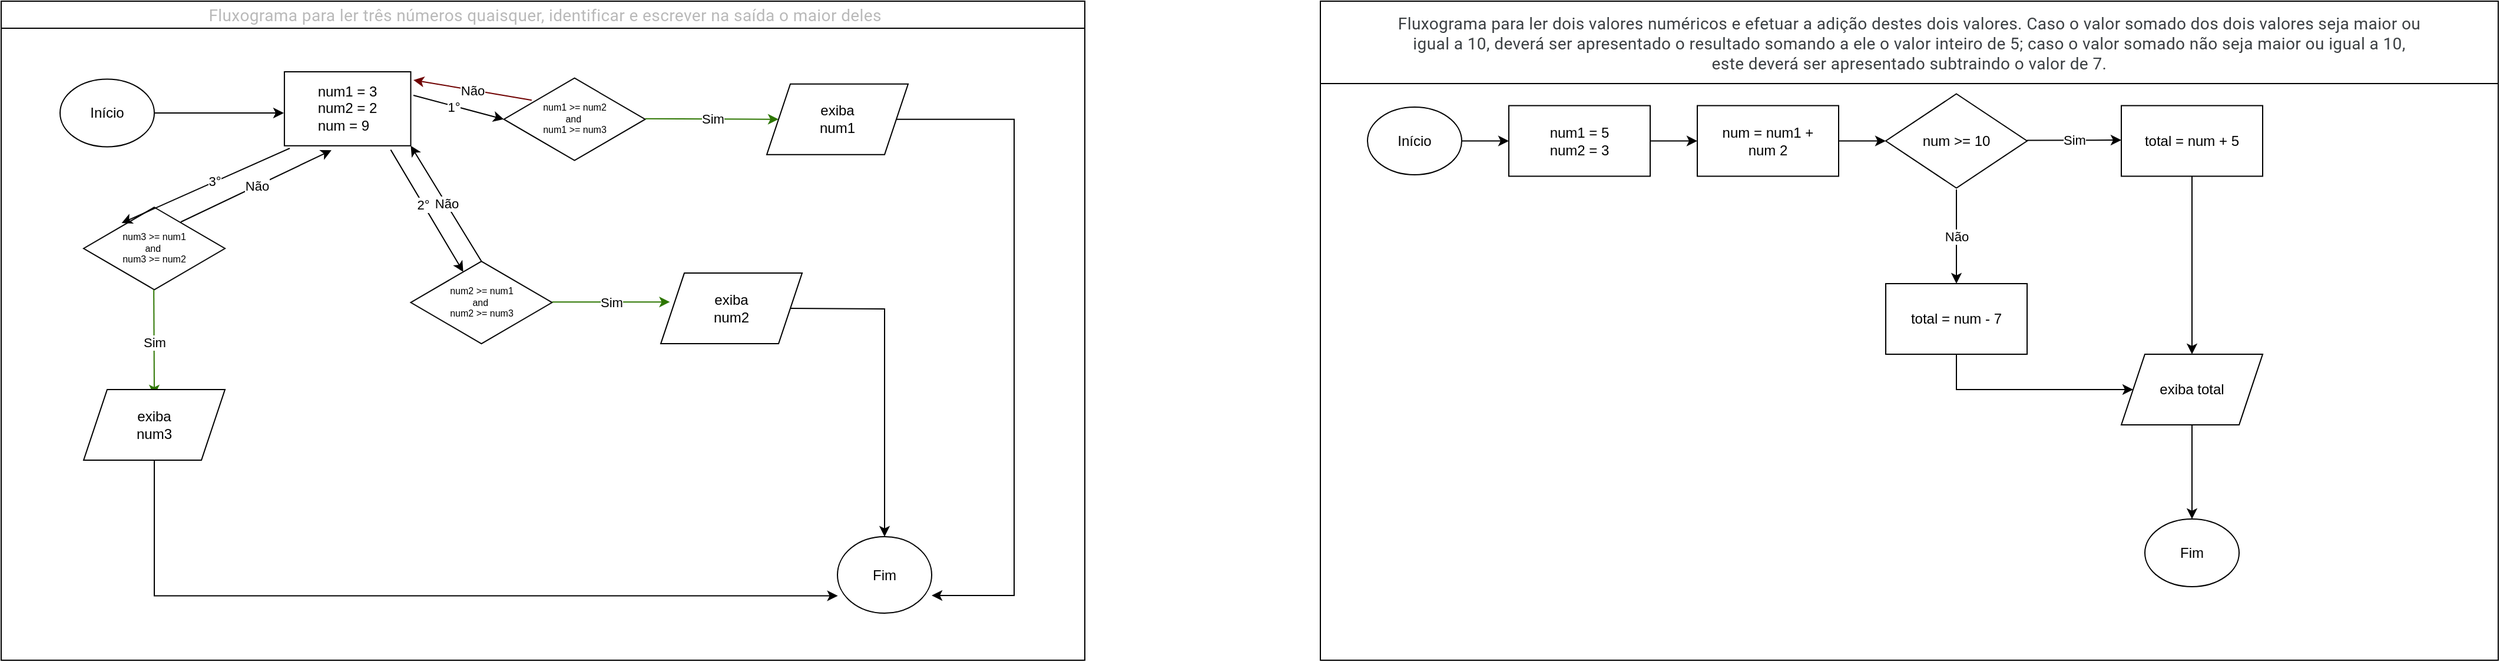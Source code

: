 <mxfile version="26.2.7">
  <diagram name="Page-1" id="74e2e168-ea6b-b213-b513-2b3c1d86103e">
    <mxGraphModel dx="3453" dy="2750" grid="1" gridSize="10" guides="1" tooltips="1" connect="1" arrows="1" fold="1" page="1" pageScale="1" pageWidth="1100" pageHeight="850" background="none" math="0" shadow="0">
      <root>
        <mxCell id="0" />
        <mxCell id="1" parent="0" />
        <mxCell id="UFvfOa0gocDv29ARBhqc-4" value="&lt;span style=&quot;font-family: Roboto, Arial, sans-serif; font-size: 14px; font-weight: 400; letter-spacing: 0.2px; text-align: start;&quot;&gt;&lt;font style=&quot;color: light-dark(rgb(185, 185, 185), rgb(255, 247, 238));&quot;&gt;&amp;nbsp;Fluxograma para ler três números&amp;nbsp;quaisquer, identificar e escrever na saída o maior deles&lt;/font&gt;&lt;/span&gt;" style="swimlane;whiteSpace=wrap;html=1;startSize=23;" parent="1" vertex="1">
          <mxGeometry x="40" y="-800" width="920" height="560" as="geometry" />
        </mxCell>
        <mxCell id="UFvfOa0gocDv29ARBhqc-13" style="edgeStyle=orthogonalEdgeStyle;rounded=0;orthogonalLoop=1;jettySize=auto;html=1;exitX=1;exitY=0.5;exitDx=0;exitDy=0;" parent="UFvfOa0gocDv29ARBhqc-4" source="UFvfOa0gocDv29ARBhqc-6" edge="1">
          <mxGeometry relative="1" as="geometry">
            <mxPoint x="240.0" y="95" as="targetPoint" />
          </mxGeometry>
        </mxCell>
        <mxCell id="UFvfOa0gocDv29ARBhqc-6" value="" style="ellipse;whiteSpace=wrap;html=1;" parent="UFvfOa0gocDv29ARBhqc-4" vertex="1">
          <mxGeometry x="50" y="66.25" width="80" height="57.5" as="geometry" />
        </mxCell>
        <mxCell id="UFvfOa0gocDv29ARBhqc-7" value="Início" style="text;html=1;align=center;verticalAlign=middle;whiteSpace=wrap;rounded=0;" parent="UFvfOa0gocDv29ARBhqc-4" vertex="1">
          <mxGeometry x="60" y="80" width="60" height="30" as="geometry" />
        </mxCell>
        <mxCell id="UFvfOa0gocDv29ARBhqc-8" value="" style="ellipse;whiteSpace=wrap;html=1;" parent="UFvfOa0gocDv29ARBhqc-4" vertex="1">
          <mxGeometry x="710" y="455" width="80" height="65" as="geometry" />
        </mxCell>
        <mxCell id="UFvfOa0gocDv29ARBhqc-9" value="Fim" style="text;html=1;align=center;verticalAlign=middle;whiteSpace=wrap;rounded=0;" parent="UFvfOa0gocDv29ARBhqc-4" vertex="1">
          <mxGeometry x="720" y="472.5" width="60" height="30" as="geometry" />
        </mxCell>
        <mxCell id="UFvfOa0gocDv29ARBhqc-15" value="" style="rhombus;whiteSpace=wrap;html=1;" parent="UFvfOa0gocDv29ARBhqc-4" vertex="1">
          <mxGeometry x="426.78" y="65.35" width="120" height="70" as="geometry" />
        </mxCell>
        <mxCell id="UFvfOa0gocDv29ARBhqc-16" value="" style="rhombus;whiteSpace=wrap;html=1;" parent="UFvfOa0gocDv29ARBhqc-4" vertex="1">
          <mxGeometry x="347.73" y="221.03" width="120" height="70" as="geometry" />
        </mxCell>
        <mxCell id="UFvfOa0gocDv29ARBhqc-27" value="" style="rhombus;whiteSpace=wrap;html=1;" parent="UFvfOa0gocDv29ARBhqc-4" vertex="1">
          <mxGeometry x="70" y="175.12" width="120" height="70" as="geometry" />
        </mxCell>
        <mxCell id="UFvfOa0gocDv29ARBhqc-28" value="num1 &amp;gt;= num2&lt;div&gt;and&amp;nbsp;&lt;/div&gt;&lt;div&gt;num1 &amp;gt;= num3&lt;/div&gt;" style="text;html=1;align=center;verticalAlign=middle;whiteSpace=wrap;rounded=0;fontSize=8;" parent="UFvfOa0gocDv29ARBhqc-4" vertex="1">
          <mxGeometry x="441.78" y="77.85" width="90" height="45" as="geometry" />
        </mxCell>
        <mxCell id="UFvfOa0gocDv29ARBhqc-29" value="num2 &amp;gt;= num1&lt;div&gt;and&amp;nbsp;&lt;/div&gt;&lt;div&gt;num2 &amp;gt;= num3&lt;/div&gt;" style="text;html=1;align=center;verticalAlign=middle;whiteSpace=wrap;rounded=0;fontSize=8;" parent="UFvfOa0gocDv29ARBhqc-4" vertex="1">
          <mxGeometry x="362.73" y="233.53" width="90" height="45" as="geometry" />
        </mxCell>
        <mxCell id="UFvfOa0gocDv29ARBhqc-30" value="num3 &amp;gt;= num1&lt;div&gt;and&amp;nbsp;&lt;/div&gt;&lt;div&gt;num3 &amp;gt;= num2&lt;/div&gt;" style="text;html=1;align=center;verticalAlign=middle;whiteSpace=wrap;rounded=0;fontSize=8;" parent="UFvfOa0gocDv29ARBhqc-4" vertex="1">
          <mxGeometry x="85" y="187.62" width="90" height="45" as="geometry" />
        </mxCell>
        <mxCell id="UFvfOa0gocDv29ARBhqc-32" value="" style="endArrow=classic;html=1;rounded=0;fillColor=#a20025;strokeColor=light-dark(#6F0000,#FF3333);exitX=0.197;exitY=0.268;exitDx=0;exitDy=0;exitPerimeter=0;" parent="UFvfOa0gocDv29ARBhqc-4" source="UFvfOa0gocDv29ARBhqc-15" edge="1">
          <mxGeometry relative="1" as="geometry">
            <mxPoint x="446.92" y="61.61" as="sourcePoint" />
            <mxPoint x="350" y="67" as="targetPoint" />
            <Array as="points" />
          </mxGeometry>
        </mxCell>
        <mxCell id="UFvfOa0gocDv29ARBhqc-33" value="Não" style="edgeLabel;resizable=0;html=1;;align=center;verticalAlign=middle;" parent="UFvfOa0gocDv29ARBhqc-32" connectable="0" vertex="1">
          <mxGeometry relative="1" as="geometry" />
        </mxCell>
        <mxCell id="UFvfOa0gocDv29ARBhqc-36" value="&lt;div&gt;&lt;br&gt;&lt;/div&gt;" style="edgeLabel;html=1;align=center;verticalAlign=middle;resizable=0;points=[];" parent="UFvfOa0gocDv29ARBhqc-32" vertex="1" connectable="0">
          <mxGeometry x="0.043" y="2" relative="1" as="geometry">
            <mxPoint x="37" y="5" as="offset" />
          </mxGeometry>
        </mxCell>
        <mxCell id="UFvfOa0gocDv29ARBhqc-37" value="" style="endArrow=classic;html=1;rounded=0;entryX=0;entryY=0.5;entryDx=0;entryDy=0;" parent="UFvfOa0gocDv29ARBhqc-4" target="UFvfOa0gocDv29ARBhqc-15" edge="1">
          <mxGeometry relative="1" as="geometry">
            <mxPoint x="350" y="80" as="sourcePoint" />
            <mxPoint x="410" y="79" as="targetPoint" />
          </mxGeometry>
        </mxCell>
        <mxCell id="UFvfOa0gocDv29ARBhqc-39" value="1°" style="edgeLabel;html=1;align=center;verticalAlign=middle;resizable=0;points=[];" parent="UFvfOa0gocDv29ARBhqc-37" vertex="1" connectable="0">
          <mxGeometry x="-0.107" y="-1" relative="1" as="geometry">
            <mxPoint as="offset" />
          </mxGeometry>
        </mxCell>
        <mxCell id="UFvfOa0gocDv29ARBhqc-42" value="" style="endArrow=classic;html=1;rounded=0;exitX=0.839;exitY=1.02;exitDx=0;exitDy=0;exitPerimeter=0;" parent="UFvfOa0gocDv29ARBhqc-4" target="UFvfOa0gocDv29ARBhqc-16" edge="1">
          <mxGeometry relative="1" as="geometry">
            <mxPoint x="330.68" y="126.2" as="sourcePoint" />
            <mxPoint x="390" y="123" as="targetPoint" />
            <Array as="points" />
          </mxGeometry>
        </mxCell>
        <mxCell id="UFvfOa0gocDv29ARBhqc-43" value="2°" style="edgeLabel;html=1;align=center;verticalAlign=middle;resizable=0;points=[];" parent="UFvfOa0gocDv29ARBhqc-42" vertex="1" connectable="0">
          <mxGeometry x="-0.107" y="-1" relative="1" as="geometry">
            <mxPoint as="offset" />
          </mxGeometry>
        </mxCell>
        <mxCell id="UFvfOa0gocDv29ARBhqc-47" value="" style="endArrow=classic;html=1;rounded=0;entryX=0.269;entryY=0.192;entryDx=0;entryDy=0;entryPerimeter=0;" parent="UFvfOa0gocDv29ARBhqc-4" target="UFvfOa0gocDv29ARBhqc-27" edge="1">
          <mxGeometry relative="1" as="geometry">
            <mxPoint x="245" y="125" as="sourcePoint" />
            <mxPoint x="335" y="199" as="targetPoint" />
            <Array as="points" />
          </mxGeometry>
        </mxCell>
        <mxCell id="UFvfOa0gocDv29ARBhqc-48" value="3°" style="edgeLabel;html=1;align=center;verticalAlign=middle;resizable=0;points=[];" parent="UFvfOa0gocDv29ARBhqc-47" vertex="1" connectable="0">
          <mxGeometry x="-0.107" y="-1" relative="1" as="geometry">
            <mxPoint as="offset" />
          </mxGeometry>
        </mxCell>
        <mxCell id="UFvfOa0gocDv29ARBhqc-50" value="" style="endArrow=classic;html=1;rounded=0;fillColor=#60a917;strokeColor=#2D7600;entryX=0;entryY=0.5;entryDx=0;entryDy=0;" parent="UFvfOa0gocDv29ARBhqc-4" edge="1" target="UFvfOa0gocDv29ARBhqc-73">
          <mxGeometry relative="1" as="geometry">
            <mxPoint x="546.78" y="99.93" as="sourcePoint" />
            <mxPoint x="646.78" y="99.93" as="targetPoint" />
          </mxGeometry>
        </mxCell>
        <mxCell id="UFvfOa0gocDv29ARBhqc-51" value="Sim" style="edgeLabel;resizable=0;html=1;;align=center;verticalAlign=middle;" parent="UFvfOa0gocDv29ARBhqc-50" connectable="0" vertex="1">
          <mxGeometry relative="1" as="geometry" />
        </mxCell>
        <mxCell id="UFvfOa0gocDv29ARBhqc-53" value="" style="endArrow=classic;html=1;rounded=0;entryX=1;entryY=1;entryDx=0;entryDy=0;exitX=0.5;exitY=0;exitDx=0;exitDy=0;strokeColor=light-dark(#000000,#FF3333);" parent="UFvfOa0gocDv29ARBhqc-4" source="UFvfOa0gocDv29ARBhqc-16" target="wZkj38R6PT5TZQeugZxY-4" edge="1">
          <mxGeometry relative="1" as="geometry">
            <mxPoint x="480" y="187.5" as="sourcePoint" />
            <mxPoint x="336.154" y="106.538" as="targetPoint" />
            <Array as="points" />
          </mxGeometry>
        </mxCell>
        <mxCell id="UFvfOa0gocDv29ARBhqc-54" value="Não" style="edgeLabel;resizable=0;html=1;;align=center;verticalAlign=middle;" parent="UFvfOa0gocDv29ARBhqc-53" connectable="0" vertex="1">
          <mxGeometry relative="1" as="geometry" />
        </mxCell>
        <mxCell id="UFvfOa0gocDv29ARBhqc-55" value="&lt;div&gt;&lt;br&gt;&lt;/div&gt;" style="edgeLabel;html=1;align=center;verticalAlign=middle;resizable=0;points=[];" parent="UFvfOa0gocDv29ARBhqc-53" vertex="1" connectable="0">
          <mxGeometry x="0.043" y="2" relative="1" as="geometry">
            <mxPoint as="offset" />
          </mxGeometry>
        </mxCell>
        <mxCell id="UFvfOa0gocDv29ARBhqc-57" value="" style="endArrow=classic;html=1;rounded=0;fillColor=#60a917;strokeColor=#2D7600;" parent="UFvfOa0gocDv29ARBhqc-4" edge="1">
          <mxGeometry relative="1" as="geometry">
            <mxPoint x="467.73" y="255.61" as="sourcePoint" />
            <mxPoint x="567.73" y="255.61" as="targetPoint" />
          </mxGeometry>
        </mxCell>
        <mxCell id="UFvfOa0gocDv29ARBhqc-58" value="Sim" style="edgeLabel;resizable=0;html=1;;align=center;verticalAlign=middle;" parent="UFvfOa0gocDv29ARBhqc-57" connectable="0" vertex="1">
          <mxGeometry relative="1" as="geometry" />
        </mxCell>
        <mxCell id="UFvfOa0gocDv29ARBhqc-59" value="" style="endArrow=classic;html=1;rounded=0;entryX=0.42;entryY=1.028;entryDx=0;entryDy=0;exitX=0.75;exitY=0;exitDx=0;exitDy=0;strokeColor=light-dark(#000000,#FF3333);entryPerimeter=0;" parent="UFvfOa0gocDv29ARBhqc-4" source="UFvfOa0gocDv29ARBhqc-30" edge="1">
          <mxGeometry relative="1" as="geometry">
            <mxPoint x="400" y="205" as="sourcePoint" />
            <mxPoint x="280.4" y="126.68" as="targetPoint" />
            <Array as="points" />
          </mxGeometry>
        </mxCell>
        <mxCell id="UFvfOa0gocDv29ARBhqc-60" value="Não" style="edgeLabel;resizable=0;html=1;;align=center;verticalAlign=middle;" parent="UFvfOa0gocDv29ARBhqc-59" connectable="0" vertex="1">
          <mxGeometry relative="1" as="geometry" />
        </mxCell>
        <mxCell id="UFvfOa0gocDv29ARBhqc-61" value="&lt;div&gt;&lt;br&gt;&lt;/div&gt;" style="edgeLabel;html=1;align=center;verticalAlign=middle;resizable=0;points=[];" parent="UFvfOa0gocDv29ARBhqc-59" vertex="1" connectable="0">
          <mxGeometry x="0.043" y="2" relative="1" as="geometry">
            <mxPoint as="offset" />
          </mxGeometry>
        </mxCell>
        <mxCell id="UFvfOa0gocDv29ARBhqc-62" value="" style="endArrow=classic;html=1;rounded=0;fillColor=#60a917;strokeColor=#2D7600;entryX=0.5;entryY=0.083;entryDx=0;entryDy=0;entryPerimeter=0;" parent="UFvfOa0gocDv29ARBhqc-4" target="UFvfOa0gocDv29ARBhqc-67" edge="1">
          <mxGeometry relative="1" as="geometry">
            <mxPoint x="129.58" y="245.12" as="sourcePoint" />
            <mxPoint x="130" y="335.12" as="targetPoint" />
          </mxGeometry>
        </mxCell>
        <mxCell id="UFvfOa0gocDv29ARBhqc-63" value="Sim" style="edgeLabel;resizable=0;html=1;;align=center;verticalAlign=middle;" parent="UFvfOa0gocDv29ARBhqc-62" connectable="0" vertex="1">
          <mxGeometry relative="1" as="geometry" />
        </mxCell>
        <mxCell id="UFvfOa0gocDv29ARBhqc-67" value="" style="shape=parallelogram;perimeter=parallelogramPerimeter;whiteSpace=wrap;html=1;fixedSize=1;" parent="UFvfOa0gocDv29ARBhqc-4" vertex="1">
          <mxGeometry x="70" y="330" width="120" height="60" as="geometry" />
        </mxCell>
        <mxCell id="UFvfOa0gocDv29ARBhqc-69" value="exiba num3" style="text;html=1;align=center;verticalAlign=middle;whiteSpace=wrap;rounded=0;" parent="UFvfOa0gocDv29ARBhqc-4" vertex="1">
          <mxGeometry x="100" y="345" width="60" height="30" as="geometry" />
        </mxCell>
        <mxCell id="UFvfOa0gocDv29ARBhqc-70" value="" style="shape=parallelogram;perimeter=parallelogramPerimeter;whiteSpace=wrap;html=1;fixedSize=1;" parent="UFvfOa0gocDv29ARBhqc-4" vertex="1">
          <mxGeometry x="560" y="231.03" width="120" height="60" as="geometry" />
        </mxCell>
        <mxCell id="UFvfOa0gocDv29ARBhqc-76" style="edgeStyle=orthogonalEdgeStyle;rounded=0;orthogonalLoop=1;jettySize=auto;html=1;" parent="UFvfOa0gocDv29ARBhqc-4" target="UFvfOa0gocDv29ARBhqc-8" edge="1">
          <mxGeometry relative="1" as="geometry">
            <mxPoint x="670" y="261" as="sourcePoint" />
          </mxGeometry>
        </mxCell>
        <mxCell id="UFvfOa0gocDv29ARBhqc-71" value="exiba num2" style="text;html=1;align=center;verticalAlign=middle;whiteSpace=wrap;rounded=0;" parent="UFvfOa0gocDv29ARBhqc-4" vertex="1">
          <mxGeometry x="590" y="246.03" width="60" height="30" as="geometry" />
        </mxCell>
        <mxCell id="UFvfOa0gocDv29ARBhqc-73" value="" style="shape=parallelogram;perimeter=parallelogramPerimeter;whiteSpace=wrap;html=1;fixedSize=1;" parent="UFvfOa0gocDv29ARBhqc-4" vertex="1">
          <mxGeometry x="650" y="70.35" width="120" height="60" as="geometry" />
        </mxCell>
        <mxCell id="UFvfOa0gocDv29ARBhqc-74" value="exiba num1" style="text;html=1;align=center;verticalAlign=middle;whiteSpace=wrap;rounded=0;" parent="UFvfOa0gocDv29ARBhqc-4" vertex="1">
          <mxGeometry x="680" y="85.0" width="60" height="30" as="geometry" />
        </mxCell>
        <mxCell id="UFvfOa0gocDv29ARBhqc-75" style="edgeStyle=orthogonalEdgeStyle;rounded=0;orthogonalLoop=1;jettySize=auto;html=1;exitX=0.5;exitY=1;exitDx=0;exitDy=0;entryX=0.004;entryY=0.773;entryDx=0;entryDy=0;entryPerimeter=0;" parent="UFvfOa0gocDv29ARBhqc-4" source="UFvfOa0gocDv29ARBhqc-67" target="UFvfOa0gocDv29ARBhqc-8" edge="1">
          <mxGeometry relative="1" as="geometry" />
        </mxCell>
        <mxCell id="UFvfOa0gocDv29ARBhqc-77" style="edgeStyle=orthogonalEdgeStyle;rounded=0;orthogonalLoop=1;jettySize=auto;html=1;exitX=1;exitY=0.5;exitDx=0;exitDy=0;entryX=1;entryY=0.769;entryDx=0;entryDy=0;entryPerimeter=0;" parent="UFvfOa0gocDv29ARBhqc-4" source="UFvfOa0gocDv29ARBhqc-73" target="UFvfOa0gocDv29ARBhqc-8" edge="1">
          <mxGeometry relative="1" as="geometry">
            <Array as="points">
              <mxPoint x="860" y="100" />
              <mxPoint x="860" y="505" />
            </Array>
          </mxGeometry>
        </mxCell>
        <mxCell id="wZkj38R6PT5TZQeugZxY-4" value="" style="rounded=0;whiteSpace=wrap;html=1;" vertex="1" parent="UFvfOa0gocDv29ARBhqc-4">
          <mxGeometry x="240.46" y="60" width="107.27" height="62.85" as="geometry" />
        </mxCell>
        <mxCell id="wZkj38R6PT5TZQeugZxY-6" value="&lt;span style=&quot;text-align: left;&quot;&gt;num1 = 3&lt;/span&gt;&lt;div style=&quot;text-align: left;&quot;&gt;num2 = 2&lt;/div&gt;&lt;div style=&quot;text-align: left;&quot;&gt;&lt;span style=&quot;background-color: transparent; color: light-dark(rgb(0, 0, 0), rgb(255, 255, 255));&quot;&gt;num = 9&lt;/span&gt;&lt;/div&gt;" style="text;html=1;align=center;verticalAlign=middle;whiteSpace=wrap;rounded=0;" vertex="1" parent="UFvfOa0gocDv29ARBhqc-4">
          <mxGeometry x="264.09" y="76.43" width="60" height="30" as="geometry" />
        </mxCell>
        <mxCell id="UFvfOa0gocDv29ARBhqc-81" value="" style="swimlane;whiteSpace=wrap;html=1;startSize=70;" parent="1" vertex="1">
          <mxGeometry x="1160" y="-800" width="1000" height="560" as="geometry" />
        </mxCell>
        <mxCell id="UFvfOa0gocDv29ARBhqc-82" value="&lt;span style=&quot;color: rgb(60, 64, 67); font-family: Roboto, Arial, sans-serif; font-size: 14px; letter-spacing: 0.2px; text-align: start;&quot;&gt;Fluxograma para ler dois valores numéricos&amp;nbsp;e efetuar a adição destes dois valores. Caso o valor somado dos dois valores&amp;nbsp;seja maior ou igual a 10, deverá ser apresentado o resultado somando a ele o&amp;nbsp;valor inteiro de 5; caso o valor somado não seja maior ou igual a 10, este&amp;nbsp;deverá ser apresentado subtraindo o valor de 7.&lt;/span&gt;" style="text;html=1;align=center;verticalAlign=middle;whiteSpace=wrap;rounded=0;" parent="UFvfOa0gocDv29ARBhqc-81" vertex="1">
          <mxGeometry x="50" y="6.25" width="900" height="60" as="geometry" />
        </mxCell>
        <mxCell id="wZkj38R6PT5TZQeugZxY-32" style="edgeStyle=orthogonalEdgeStyle;rounded=0;orthogonalLoop=1;jettySize=auto;html=1;exitX=1;exitY=0.5;exitDx=0;exitDy=0;entryX=0;entryY=0.5;entryDx=0;entryDy=0;" edge="1" parent="UFvfOa0gocDv29ARBhqc-81" source="wZkj38R6PT5TZQeugZxY-1" target="wZkj38R6PT5TZQeugZxY-8">
          <mxGeometry relative="1" as="geometry" />
        </mxCell>
        <mxCell id="wZkj38R6PT5TZQeugZxY-1" value="" style="ellipse;whiteSpace=wrap;html=1;" vertex="1" parent="UFvfOa0gocDv29ARBhqc-81">
          <mxGeometry x="40" y="90" width="80" height="57.5" as="geometry" />
        </mxCell>
        <mxCell id="wZkj38R6PT5TZQeugZxY-2" value="Início" style="text;html=1;align=center;verticalAlign=middle;whiteSpace=wrap;rounded=0;" vertex="1" parent="UFvfOa0gocDv29ARBhqc-81">
          <mxGeometry x="50" y="103.75" width="60" height="30" as="geometry" />
        </mxCell>
        <mxCell id="wZkj38R6PT5TZQeugZxY-31" style="edgeStyle=orthogonalEdgeStyle;rounded=0;orthogonalLoop=1;jettySize=auto;html=1;exitX=1;exitY=0.5;exitDx=0;exitDy=0;entryX=0;entryY=0.5;entryDx=0;entryDy=0;" edge="1" parent="UFvfOa0gocDv29ARBhqc-81" source="wZkj38R6PT5TZQeugZxY-8" target="wZkj38R6PT5TZQeugZxY-10">
          <mxGeometry relative="1" as="geometry" />
        </mxCell>
        <mxCell id="wZkj38R6PT5TZQeugZxY-8" value="" style="rounded=0;whiteSpace=wrap;html=1;" vertex="1" parent="UFvfOa0gocDv29ARBhqc-81">
          <mxGeometry x="160" y="88.75" width="120" height="60" as="geometry" />
        </mxCell>
        <mxCell id="wZkj38R6PT5TZQeugZxY-9" value="num1 = 5&lt;div&gt;num2 = 3&lt;/div&gt;" style="text;html=1;align=center;verticalAlign=middle;whiteSpace=wrap;rounded=0;" vertex="1" parent="UFvfOa0gocDv29ARBhqc-81">
          <mxGeometry x="190" y="103.75" width="60" height="30" as="geometry" />
        </mxCell>
        <mxCell id="wZkj38R6PT5TZQeugZxY-30" style="edgeStyle=orthogonalEdgeStyle;rounded=0;orthogonalLoop=1;jettySize=auto;html=1;exitX=1;exitY=0.5;exitDx=0;exitDy=0;entryX=0;entryY=0.5;entryDx=0;entryDy=0;" edge="1" parent="UFvfOa0gocDv29ARBhqc-81" source="wZkj38R6PT5TZQeugZxY-10" target="wZkj38R6PT5TZQeugZxY-12">
          <mxGeometry relative="1" as="geometry" />
        </mxCell>
        <mxCell id="wZkj38R6PT5TZQeugZxY-10" value="" style="rounded=0;whiteSpace=wrap;html=1;" vertex="1" parent="UFvfOa0gocDv29ARBhqc-81">
          <mxGeometry x="320" y="88.75" width="120" height="60" as="geometry" />
        </mxCell>
        <mxCell id="wZkj38R6PT5TZQeugZxY-11" value="num = num1 + num 2" style="text;html=1;align=center;verticalAlign=middle;whiteSpace=wrap;rounded=0;" vertex="1" parent="UFvfOa0gocDv29ARBhqc-81">
          <mxGeometry x="330" y="105.63" width="100" height="26.25" as="geometry" />
        </mxCell>
        <mxCell id="wZkj38R6PT5TZQeugZxY-12" value="" style="rhombus;whiteSpace=wrap;html=1;" vertex="1" parent="UFvfOa0gocDv29ARBhqc-81">
          <mxGeometry x="480" y="78.75" width="120" height="80" as="geometry" />
        </mxCell>
        <mxCell id="wZkj38R6PT5TZQeugZxY-13" value="num &amp;gt;= 10" style="text;html=1;align=center;verticalAlign=middle;whiteSpace=wrap;rounded=0;" vertex="1" parent="UFvfOa0gocDv29ARBhqc-81">
          <mxGeometry x="510" y="103.75" width="60" height="30" as="geometry" />
        </mxCell>
        <mxCell id="wZkj38R6PT5TZQeugZxY-27" style="edgeStyle=orthogonalEdgeStyle;rounded=0;orthogonalLoop=1;jettySize=auto;html=1;exitX=0.5;exitY=1;exitDx=0;exitDy=0;" edge="1" parent="UFvfOa0gocDv29ARBhqc-81" source="wZkj38R6PT5TZQeugZxY-15" target="wZkj38R6PT5TZQeugZxY-25">
          <mxGeometry relative="1" as="geometry" />
        </mxCell>
        <mxCell id="wZkj38R6PT5TZQeugZxY-15" value="total = num - 7" style="whiteSpace=wrap;html=1;" vertex="1" parent="UFvfOa0gocDv29ARBhqc-81">
          <mxGeometry x="480" y="240" width="120" height="60" as="geometry" />
        </mxCell>
        <mxCell id="wZkj38R6PT5TZQeugZxY-26" style="edgeStyle=orthogonalEdgeStyle;rounded=0;orthogonalLoop=1;jettySize=auto;html=1;exitX=0.5;exitY=1;exitDx=0;exitDy=0;entryX=0.5;entryY=0;entryDx=0;entryDy=0;" edge="1" parent="UFvfOa0gocDv29ARBhqc-81" source="wZkj38R6PT5TZQeugZxY-18" target="wZkj38R6PT5TZQeugZxY-25">
          <mxGeometry relative="1" as="geometry" />
        </mxCell>
        <mxCell id="wZkj38R6PT5TZQeugZxY-18" value="total = num + 5" style="rounded=0;whiteSpace=wrap;html=1;" vertex="1" parent="UFvfOa0gocDv29ARBhqc-81">
          <mxGeometry x="680" y="88.75" width="120" height="60" as="geometry" />
        </mxCell>
        <mxCell id="wZkj38R6PT5TZQeugZxY-19" value="" style="endArrow=classic;html=1;rounded=0;" edge="1" parent="UFvfOa0gocDv29ARBhqc-81">
          <mxGeometry relative="1" as="geometry">
            <mxPoint x="600" y="118.28" as="sourcePoint" />
            <mxPoint x="680" y="118" as="targetPoint" />
          </mxGeometry>
        </mxCell>
        <mxCell id="wZkj38R6PT5TZQeugZxY-20" value="Sim" style="edgeLabel;resizable=0;html=1;;align=center;verticalAlign=middle;" connectable="0" vertex="1" parent="wZkj38R6PT5TZQeugZxY-19">
          <mxGeometry relative="1" as="geometry" />
        </mxCell>
        <mxCell id="wZkj38R6PT5TZQeugZxY-23" value="" style="endArrow=classic;html=1;rounded=0;entryX=0.5;entryY=0;entryDx=0;entryDy=0;" edge="1" parent="UFvfOa0gocDv29ARBhqc-81" target="wZkj38R6PT5TZQeugZxY-15">
          <mxGeometry relative="1" as="geometry">
            <mxPoint x="540" y="160" as="sourcePoint" />
            <mxPoint x="590" y="190" as="targetPoint" />
          </mxGeometry>
        </mxCell>
        <mxCell id="wZkj38R6PT5TZQeugZxY-24" value="Não" style="edgeLabel;resizable=0;html=1;;align=center;verticalAlign=middle;" connectable="0" vertex="1" parent="wZkj38R6PT5TZQeugZxY-23">
          <mxGeometry relative="1" as="geometry" />
        </mxCell>
        <mxCell id="wZkj38R6PT5TZQeugZxY-29" style="edgeStyle=orthogonalEdgeStyle;rounded=0;orthogonalLoop=1;jettySize=auto;html=1;exitX=0.5;exitY=1;exitDx=0;exitDy=0;entryX=0.5;entryY=0;entryDx=0;entryDy=0;" edge="1" parent="UFvfOa0gocDv29ARBhqc-81" source="wZkj38R6PT5TZQeugZxY-25" target="wZkj38R6PT5TZQeugZxY-28">
          <mxGeometry relative="1" as="geometry" />
        </mxCell>
        <mxCell id="wZkj38R6PT5TZQeugZxY-25" value="exiba total" style="shape=parallelogram;perimeter=parallelogramPerimeter;whiteSpace=wrap;html=1;fixedSize=1;" vertex="1" parent="UFvfOa0gocDv29ARBhqc-81">
          <mxGeometry x="680" y="300" width="120" height="60" as="geometry" />
        </mxCell>
        <mxCell id="wZkj38R6PT5TZQeugZxY-28" value="Fim" style="ellipse;whiteSpace=wrap;html=1;" vertex="1" parent="UFvfOa0gocDv29ARBhqc-81">
          <mxGeometry x="700" y="440" width="80" height="57.5" as="geometry" />
        </mxCell>
      </root>
    </mxGraphModel>
  </diagram>
</mxfile>
